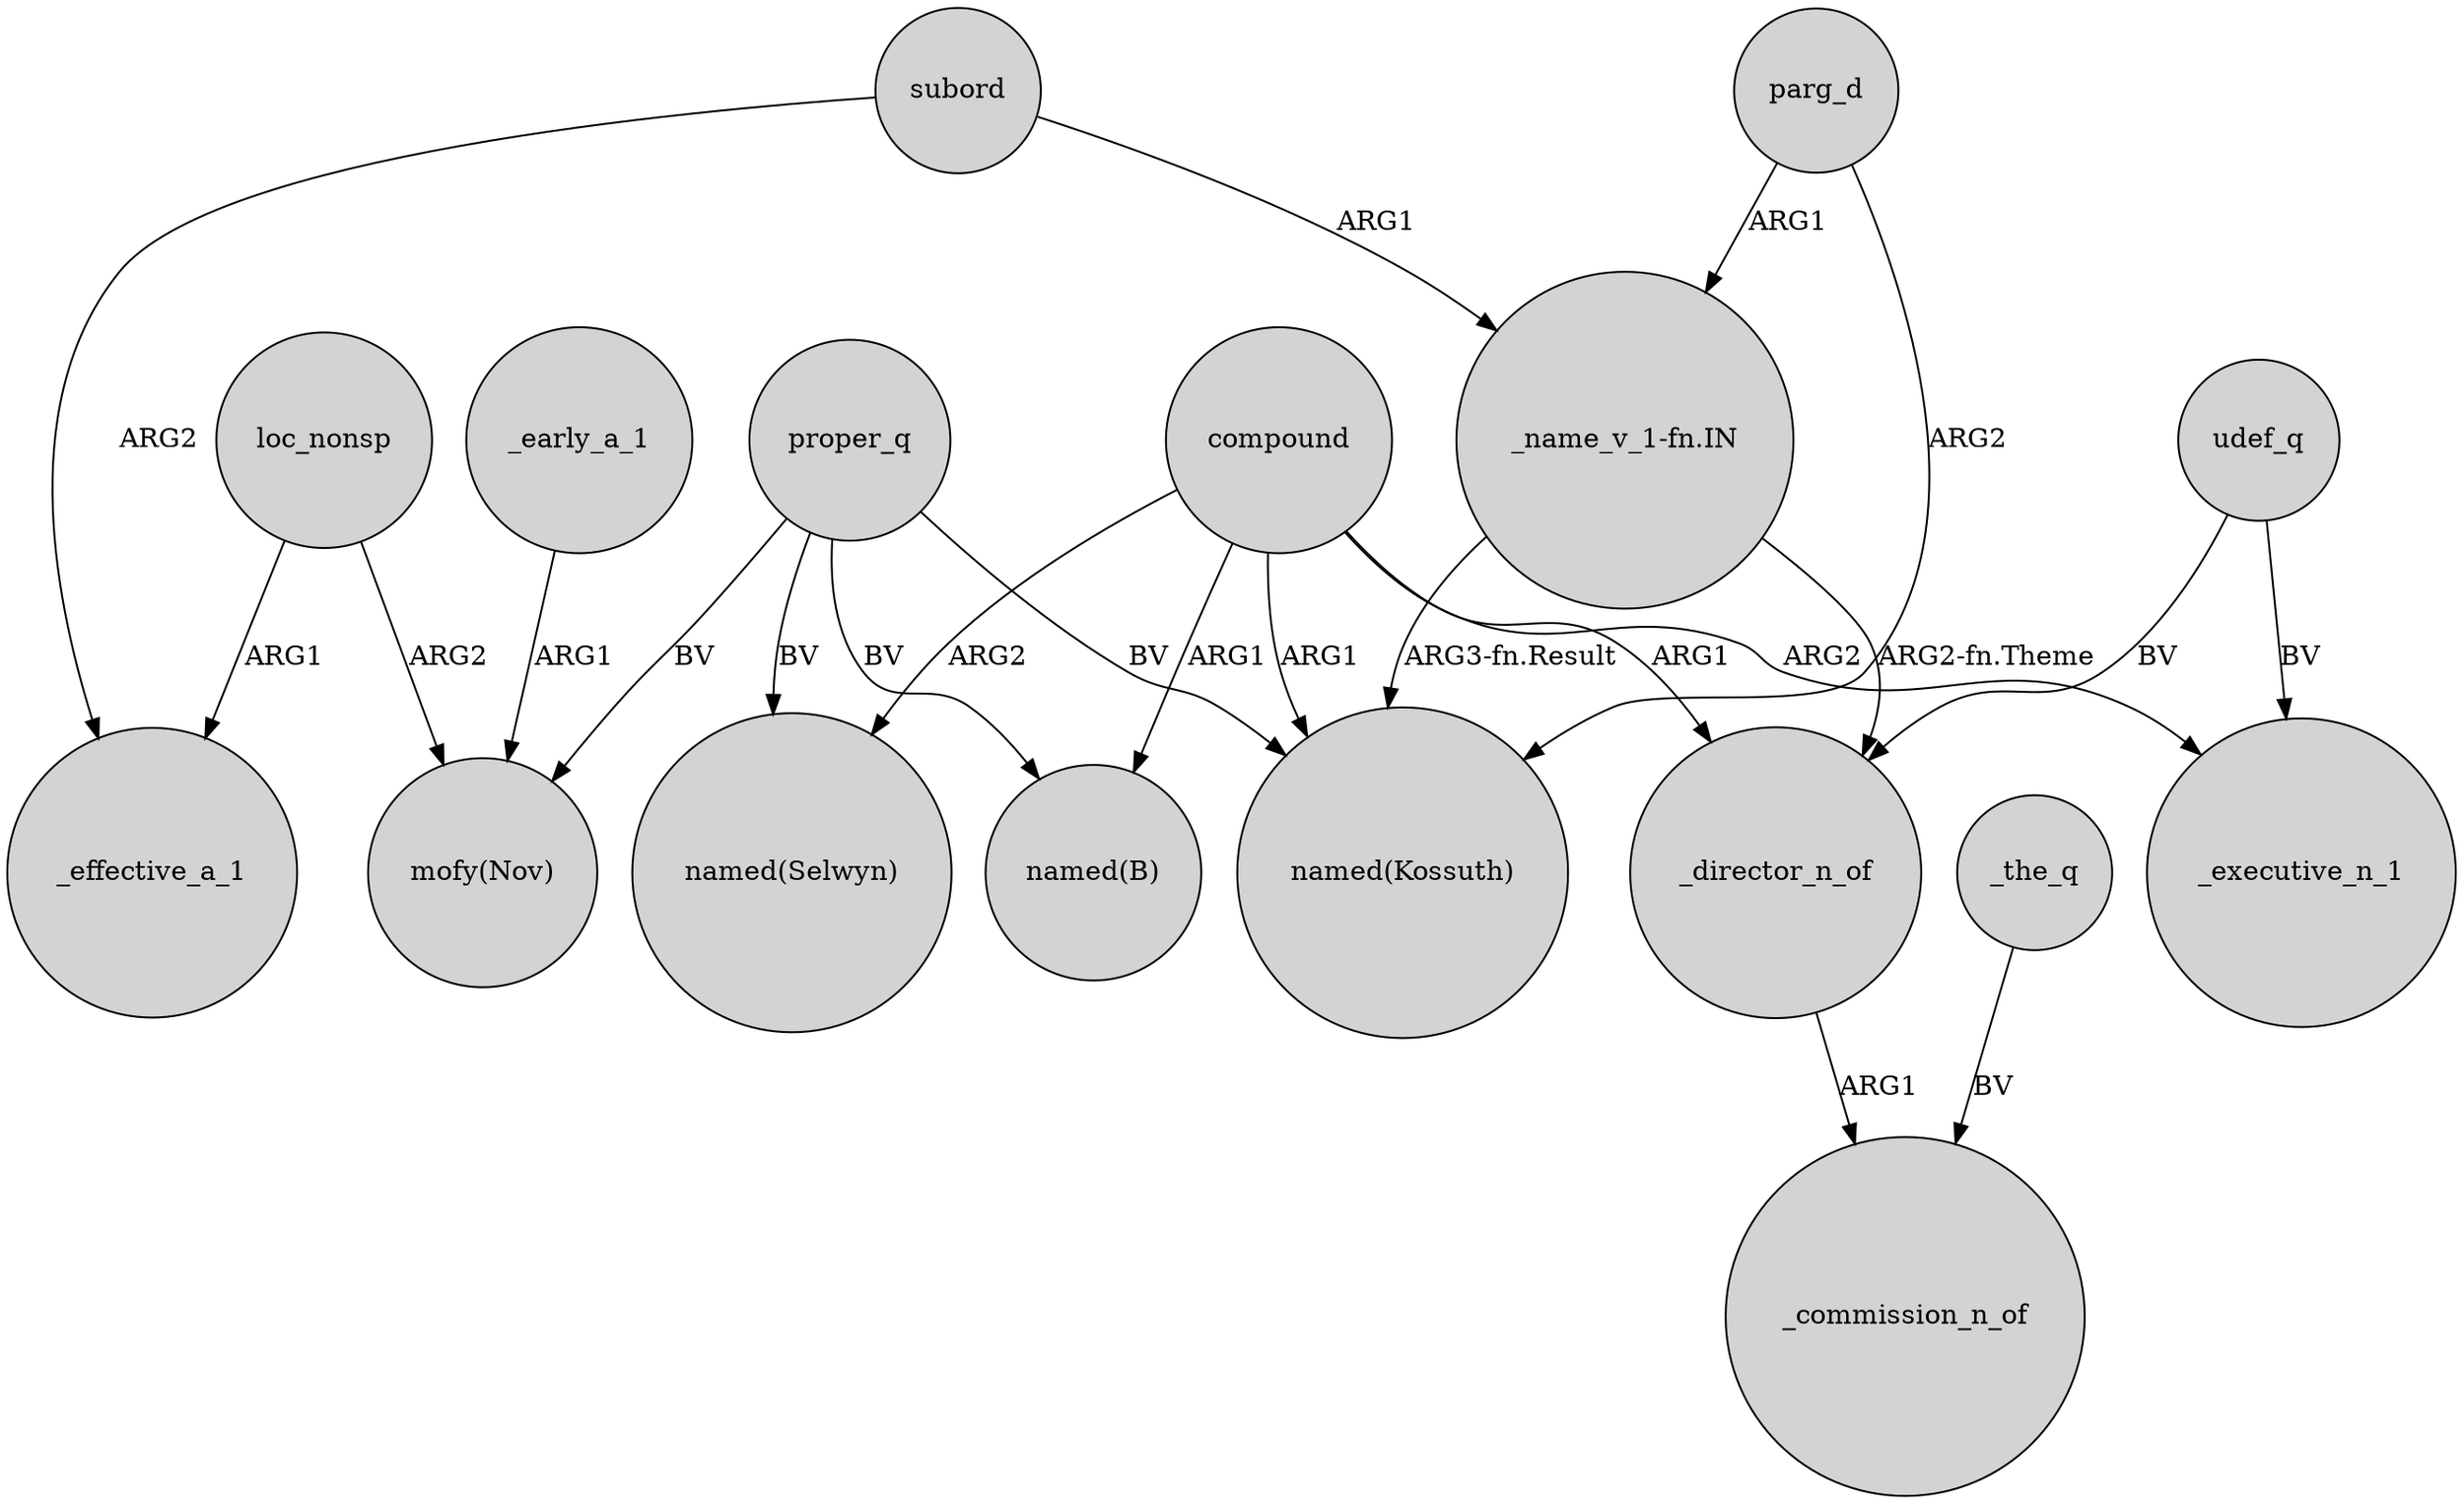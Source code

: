 digraph {
	node [shape=circle style=filled]
	subord -> _effective_a_1 [label=ARG2]
	"_name_v_1-fn.IN" -> "named(Kossuth)" [label="ARG3-fn.Result"]
	udef_q -> _executive_n_1 [label=BV]
	"_name_v_1-fn.IN" -> _director_n_of [label="ARG2-fn.Theme"]
	proper_q -> "named(B)" [label=BV]
	proper_q -> "mofy(Nov)" [label=BV]
	_early_a_1 -> "mofy(Nov)" [label=ARG1]
	proper_q -> "named(Selwyn)" [label=BV]
	loc_nonsp -> "mofy(Nov)" [label=ARG2]
	_the_q -> _commission_n_of [label=BV]
	subord -> "_name_v_1-fn.IN" [label=ARG1]
	_director_n_of -> _commission_n_of [label=ARG1]
	compound -> "named(B)" [label=ARG1]
	proper_q -> "named(Kossuth)" [label=BV]
	compound -> _director_n_of [label=ARG1]
	compound -> "named(Selwyn)" [label=ARG2]
	parg_d -> "named(Kossuth)" [label=ARG2]
	compound -> _executive_n_1 [label=ARG2]
	compound -> "named(Kossuth)" [label=ARG1]
	udef_q -> _director_n_of [label=BV]
	parg_d -> "_name_v_1-fn.IN" [label=ARG1]
	loc_nonsp -> _effective_a_1 [label=ARG1]
}
